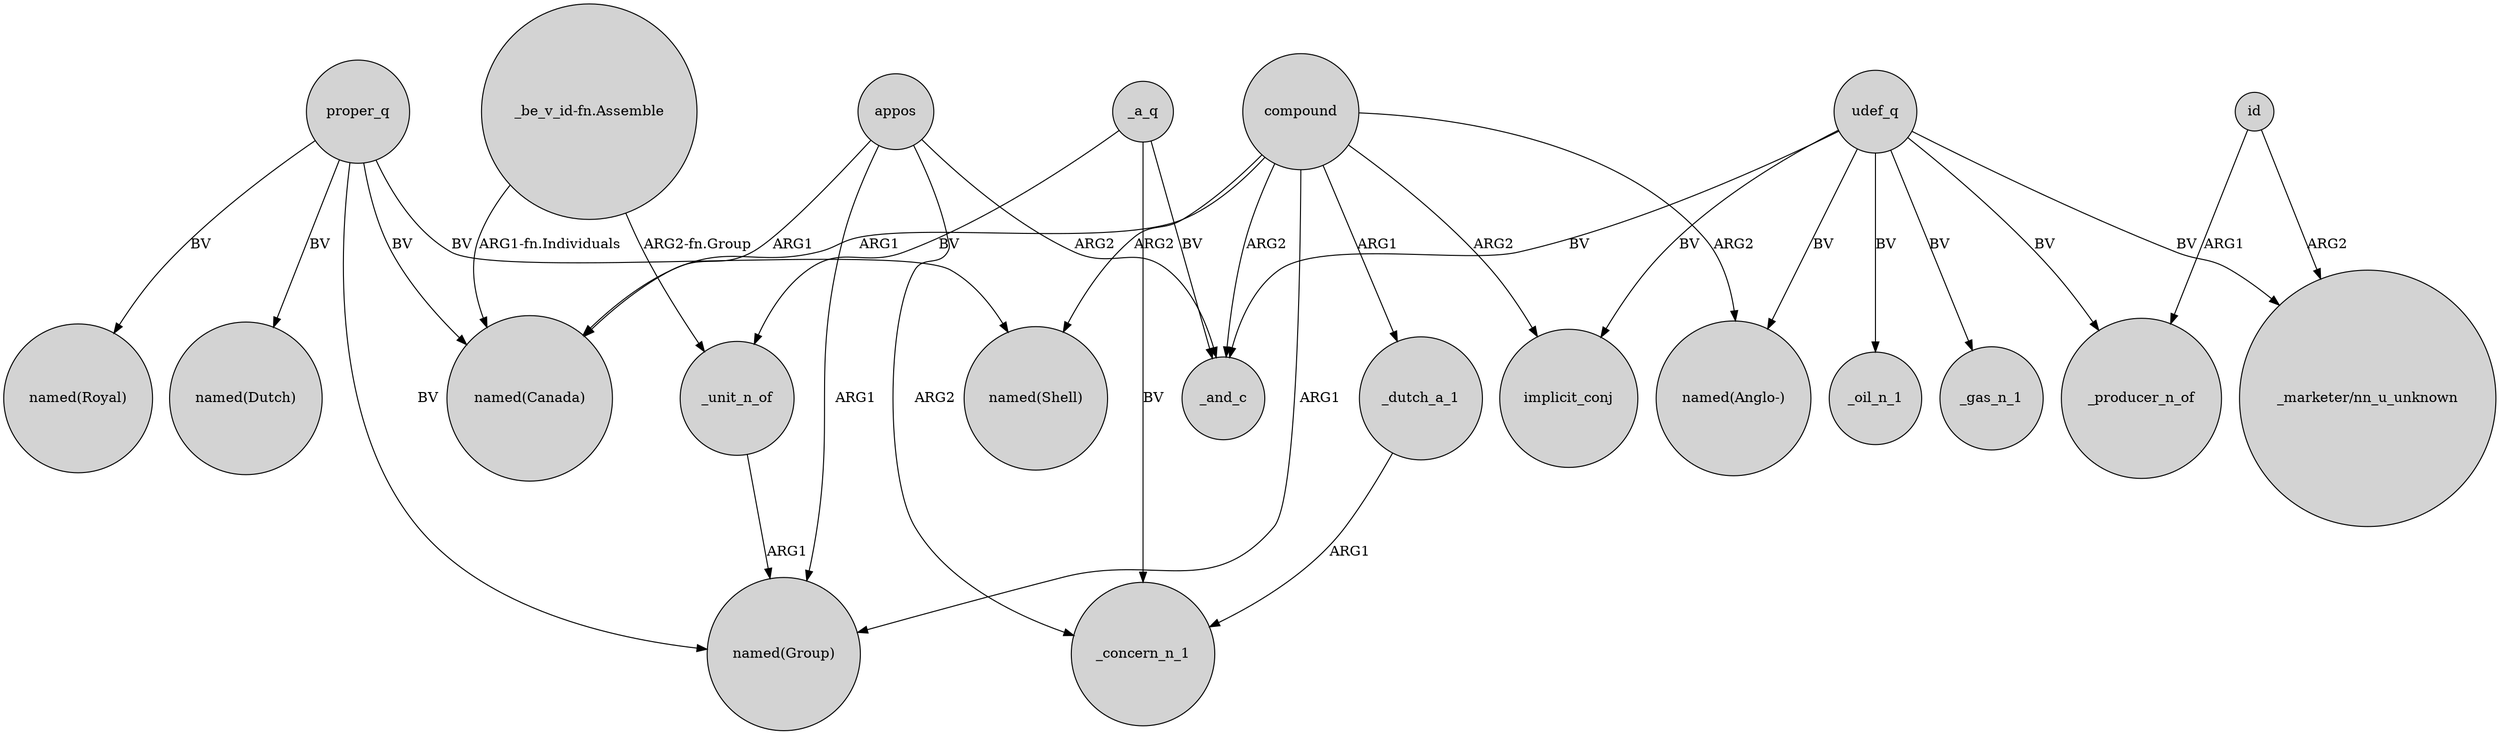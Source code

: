 digraph {
	node [shape=circle style=filled]
	appos -> "named(Canada)" [label=ARG1]
	compound -> "named(Anglo-)" [label=ARG2]
	proper_q -> "named(Royal)" [label=BV]
	appos -> _and_c [label=ARG2]
	_unit_n_of -> "named(Group)" [label=ARG1]
	proper_q -> "named(Dutch)" [label=BV]
	_a_q -> _and_c [label=BV]
	udef_q -> _oil_n_1 [label=BV]
	compound -> "named(Group)" [label=ARG1]
	compound -> "named(Shell)" [label=ARG2]
	id -> _producer_n_of [label=ARG1]
	appos -> _concern_n_1 [label=ARG2]
	udef_q -> _and_c [label=BV]
	proper_q -> "named(Group)" [label=BV]
	udef_q -> _producer_n_of [label=BV]
	compound -> _and_c [label=ARG2]
	compound -> implicit_conj [label=ARG2]
	"_be_v_id-fn.Assemble" -> _unit_n_of [label="ARG2-fn.Group"]
	_a_q -> _concern_n_1 [label=BV]
	id -> "_marketer/nn_u_unknown" [label=ARG2]
	compound -> "named(Canada)" [label=ARG1]
	proper_q -> "named(Shell)" [label=BV]
	"_be_v_id-fn.Assemble" -> "named(Canada)" [label="ARG1-fn.Individuals"]
	proper_q -> "named(Canada)" [label=BV]
	udef_q -> "named(Anglo-)" [label=BV]
	compound -> _dutch_a_1 [label=ARG1]
	udef_q -> "_marketer/nn_u_unknown" [label=BV]
	appos -> "named(Group)" [label=ARG1]
	udef_q -> _gas_n_1 [label=BV]
	_a_q -> _unit_n_of [label=BV]
	udef_q -> implicit_conj [label=BV]
	_dutch_a_1 -> _concern_n_1 [label=ARG1]
}
